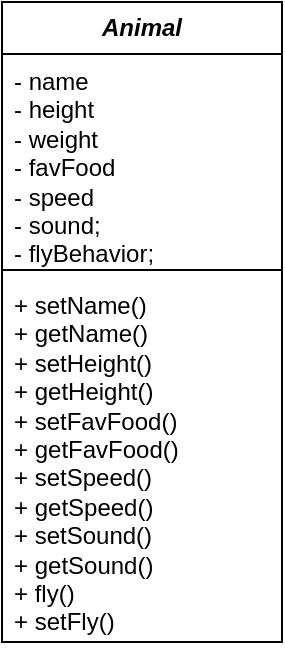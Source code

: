 <mxfile version="21.6.8" type="github">
  <diagram id="2tXDjWVBtzTvlOlx2N9X" name="Page-1">
    <mxGraphModel dx="1322" dy="605" grid="1" gridSize="10" guides="1" tooltips="1" connect="1" arrows="1" fold="1" page="1" pageScale="1" pageWidth="3840" pageHeight="2400" math="0" shadow="0">
      <root>
        <mxCell id="0" />
        <mxCell id="1" parent="0" />
        <mxCell id="TRd4f3PxuL4wZc3-VBU7-1" value="&lt;b style=&quot;&quot;&gt;&lt;i&gt;Animal&lt;/i&gt;&lt;/b&gt;" style="swimlane;fontStyle=0;childLayout=stackLayout;horizontal=1;startSize=26;fillColor=none;horizontalStack=0;resizeParent=1;resizeParentMax=0;resizeLast=0;collapsible=1;marginBottom=0;whiteSpace=wrap;html=1;" vertex="1" parent="1">
          <mxGeometry x="270" y="120" width="140" height="320" as="geometry" />
        </mxCell>
        <mxCell id="TRd4f3PxuL4wZc3-VBU7-2" value="&lt;div&gt;- name&lt;/div&gt;&lt;div&gt;- height&lt;/div&gt;&lt;div&gt;- weight&lt;/div&gt;&lt;div&gt;- favFood&lt;/div&gt;&lt;div&gt;- speed&lt;/div&gt;&lt;div&gt;- sound;&lt;/div&gt;&lt;div&gt;- flyBehavior;&lt;/div&gt;" style="text;strokeColor=none;fillColor=none;align=left;verticalAlign=top;spacingLeft=4;spacingRight=4;overflow=hidden;rotatable=0;points=[[0,0.5],[1,0.5]];portConstraint=eastwest;whiteSpace=wrap;html=1;" vertex="1" parent="TRd4f3PxuL4wZc3-VBU7-1">
          <mxGeometry y="26" width="140" height="104" as="geometry" />
        </mxCell>
        <mxCell id="TRd4f3PxuL4wZc3-VBU7-6" value="" style="line;strokeWidth=1;fillColor=none;align=left;verticalAlign=middle;spacingTop=-1;spacingLeft=3;spacingRight=3;rotatable=0;labelPosition=right;points=[];portConstraint=eastwest;strokeColor=inherit;" vertex="1" parent="TRd4f3PxuL4wZc3-VBU7-1">
          <mxGeometry y="130" width="140" height="8" as="geometry" />
        </mxCell>
        <mxCell id="TRd4f3PxuL4wZc3-VBU7-7" value="&lt;div&gt;+ setName()&lt;/div&gt;&lt;div&gt;+ getName()&lt;/div&gt;&lt;div&gt;+ setHeight()&lt;/div&gt;&lt;div&gt;+ getHeight()&lt;br&gt;&lt;/div&gt;&lt;div&gt;+ setFavFood()&lt;br&gt;&lt;/div&gt;&lt;div&gt;+ getFavFood()&lt;br&gt;&lt;/div&gt;&lt;div&gt;+&amp;nbsp;setSpeed()&lt;/div&gt;&lt;div&gt;+ getSpeed()&lt;/div&gt;&lt;div&gt;+&amp;nbsp;setSound()&lt;/div&gt;&lt;div&gt;+ getSound()&lt;/div&gt;&lt;div&gt;+&amp;nbsp;fly()&lt;/div&gt;&lt;div&gt;+ setFly()&lt;/div&gt;" style="text;strokeColor=none;fillColor=none;align=left;verticalAlign=top;spacingLeft=4;spacingRight=4;overflow=hidden;rotatable=0;points=[[0,0.5],[1,0.5]];portConstraint=eastwest;whiteSpace=wrap;html=1;" vertex="1" parent="TRd4f3PxuL4wZc3-VBU7-1">
          <mxGeometry y="138" width="140" height="182" as="geometry" />
        </mxCell>
      </root>
    </mxGraphModel>
  </diagram>
</mxfile>
